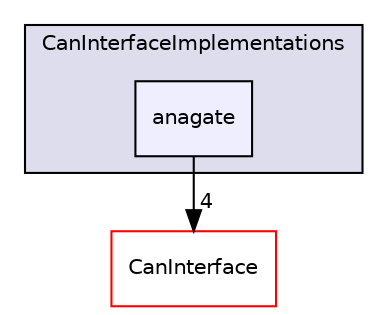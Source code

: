 digraph "CanInterfaceImplementations/anagate" {
  compound=true
  node [ fontsize="10", fontname="Helvetica"];
  edge [ labelfontsize="10", labelfontname="Helvetica"];
  subgraph clusterdir_d8737b42f3d78efd22b75182e570f151 {
    graph [ bgcolor="#ddddee", pencolor="black", label="CanInterfaceImplementations" fontname="Helvetica", fontsize="10", URL="dir_d8737b42f3d78efd22b75182e570f151.html"]
  dir_0dffaf26f41c2932de490572fa27ee8a [shape=box, label="anagate", style="filled", fillcolor="#eeeeff", pencolor="black", URL="dir_0dffaf26f41c2932de490572fa27ee8a.html"];
  }
  dir_1f0e3058fad0934718aa0fd5f744cca0 [shape=box label="CanInterface" fillcolor="white" style="filled" color="red" URL="dir_1f0e3058fad0934718aa0fd5f744cca0.html"];
  dir_0dffaf26f41c2932de490572fa27ee8a->dir_1f0e3058fad0934718aa0fd5f744cca0 [headlabel="4", labeldistance=1.5 headhref="dir_000004_000000.html"];
}

